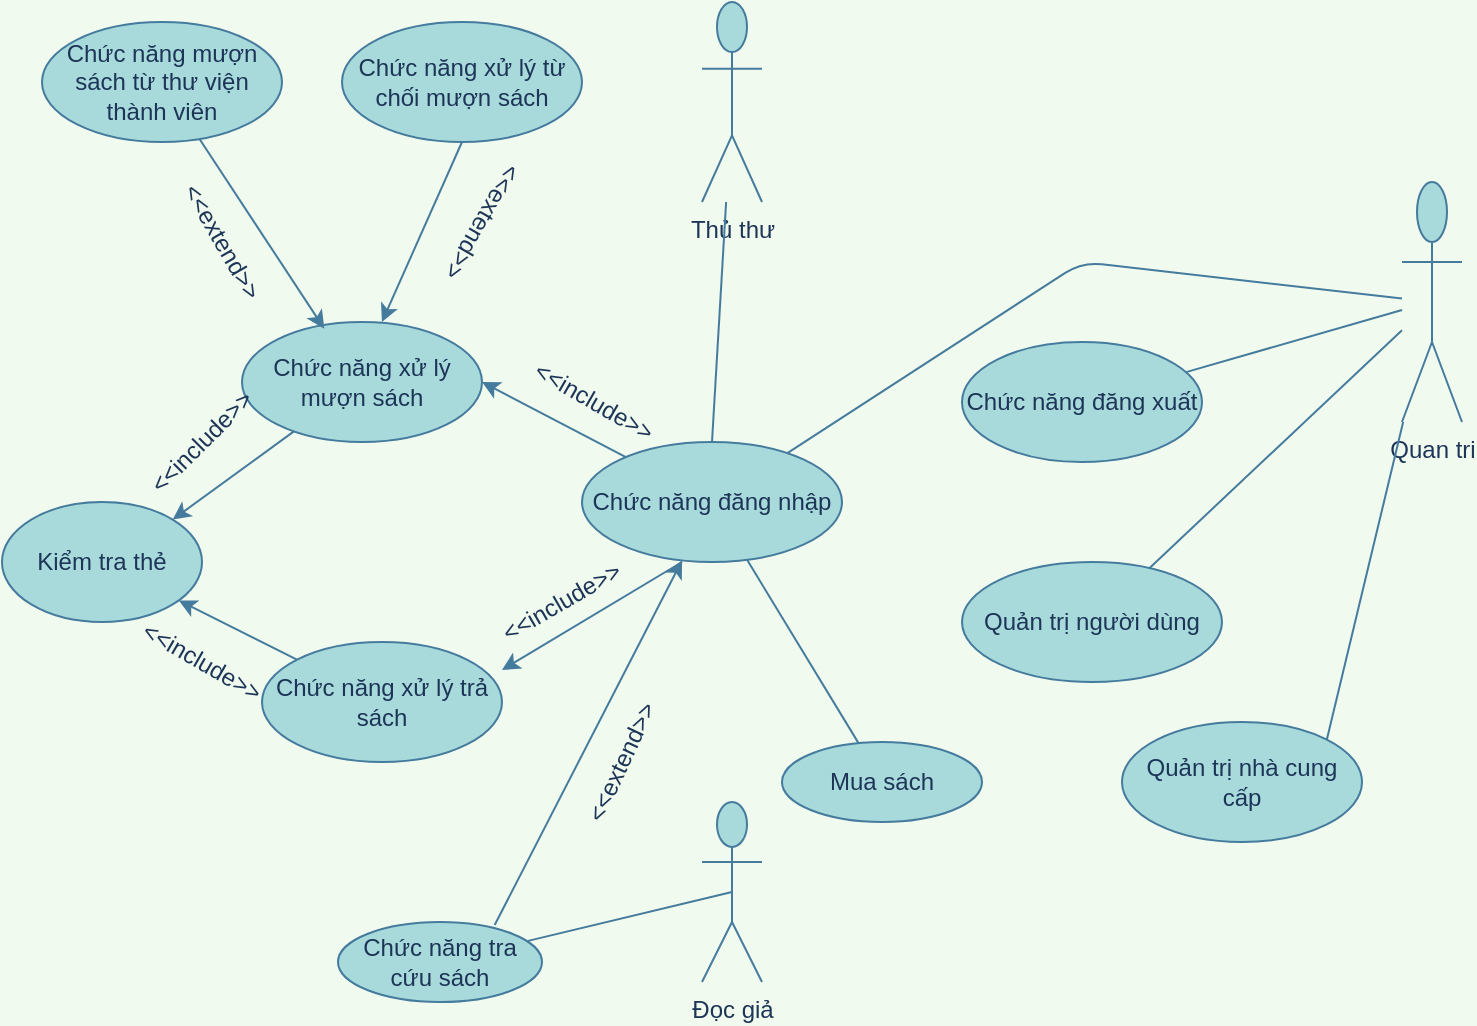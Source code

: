 <mxfile version="13.8.0" type="github">
  <diagram id="hBI08USpeudPB7gW8TlM" name="Page-1">
    <mxGraphModel dx="768" dy="415" grid="1" gridSize="10" guides="1" tooltips="1" connect="1" arrows="1" fold="1" page="1" pageScale="1" pageWidth="850" pageHeight="1100" background="#F1FAEE" math="0" shadow="0">
      <root>
        <mxCell id="0" />
        <mxCell id="1" parent="0" />
        <mxCell id="RGVMPAZ95ZFz3f44sbgC-1" value="Quan tri" style="shape=umlActor;verticalLabelPosition=bottom;verticalAlign=top;html=1;outlineConnect=0;fillColor=#A8DADC;strokeColor=#457B9D;fontColor=#1D3557;" vertex="1" parent="1">
          <mxGeometry x="720" y="160" width="30" height="120" as="geometry" />
        </mxCell>
        <mxCell id="RGVMPAZ95ZFz3f44sbgC-2" value="Chức năng đăng nhập" style="ellipse;whiteSpace=wrap;html=1;fillColor=#A8DADC;strokeColor=#457B9D;fontColor=#1D3557;" vertex="1" parent="1">
          <mxGeometry x="310" y="290" width="130" height="60" as="geometry" />
        </mxCell>
        <mxCell id="RGVMPAZ95ZFz3f44sbgC-3" value="Chức năng đăng xuất" style="ellipse;whiteSpace=wrap;html=1;fillColor=#A8DADC;strokeColor=#457B9D;fontColor=#1D3557;" vertex="1" parent="1">
          <mxGeometry x="500" y="240" width="120" height="60" as="geometry" />
        </mxCell>
        <mxCell id="RGVMPAZ95ZFz3f44sbgC-4" value="Quản trị người dùng" style="ellipse;whiteSpace=wrap;html=1;fillColor=#A8DADC;strokeColor=#457B9D;fontColor=#1D3557;" vertex="1" parent="1">
          <mxGeometry x="500" y="350" width="130" height="60" as="geometry" />
        </mxCell>
        <mxCell id="RGVMPAZ95ZFz3f44sbgC-5" value="Quản trị nhà cung cấp" style="ellipse;whiteSpace=wrap;html=1;fillColor=#A8DADC;strokeColor=#457B9D;fontColor=#1D3557;" vertex="1" parent="1">
          <mxGeometry x="580" y="430" width="120" height="60" as="geometry" />
        </mxCell>
        <mxCell id="RGVMPAZ95ZFz3f44sbgC-7" value="" style="endArrow=none;html=1;labelBackgroundColor=#F1FAEE;strokeColor=#457B9D;fontColor=#1D3557;" edge="1" parent="1" source="RGVMPAZ95ZFz3f44sbgC-2" target="RGVMPAZ95ZFz3f44sbgC-1">
          <mxGeometry width="50" height="50" relative="1" as="geometry">
            <mxPoint x="600" y="150" as="sourcePoint" />
            <mxPoint x="650" y="100" as="targetPoint" />
            <Array as="points">
              <mxPoint x="560" y="200" />
            </Array>
          </mxGeometry>
        </mxCell>
        <mxCell id="RGVMPAZ95ZFz3f44sbgC-9" value="" style="endArrow=none;html=1;labelBackgroundColor=#F1FAEE;strokeColor=#457B9D;fontColor=#1D3557;" edge="1" parent="1" source="RGVMPAZ95ZFz3f44sbgC-3">
          <mxGeometry width="50" height="50" relative="1" as="geometry">
            <mxPoint x="370" y="310" as="sourcePoint" />
            <mxPoint x="720" y="224" as="targetPoint" />
          </mxGeometry>
        </mxCell>
        <mxCell id="RGVMPAZ95ZFz3f44sbgC-10" value="" style="endArrow=none;html=1;labelBackgroundColor=#F1FAEE;strokeColor=#457B9D;fontColor=#1D3557;" edge="1" parent="1" source="RGVMPAZ95ZFz3f44sbgC-4" target="RGVMPAZ95ZFz3f44sbgC-1">
          <mxGeometry width="50" height="50" relative="1" as="geometry">
            <mxPoint x="370" y="310" as="sourcePoint" />
            <mxPoint x="420" y="260" as="targetPoint" />
          </mxGeometry>
        </mxCell>
        <mxCell id="RGVMPAZ95ZFz3f44sbgC-11" value="" style="endArrow=none;html=1;exitX=1;exitY=0;exitDx=0;exitDy=0;labelBackgroundColor=#F1FAEE;strokeColor=#457B9D;fontColor=#1D3557;" edge="1" parent="1" source="RGVMPAZ95ZFz3f44sbgC-5" target="RGVMPAZ95ZFz3f44sbgC-1">
          <mxGeometry width="50" height="50" relative="1" as="geometry">
            <mxPoint x="370" y="310" as="sourcePoint" />
            <mxPoint x="420" y="260" as="targetPoint" />
          </mxGeometry>
        </mxCell>
        <mxCell id="RGVMPAZ95ZFz3f44sbgC-12" value="Thủ thư" style="shape=umlActor;verticalLabelPosition=bottom;verticalAlign=top;html=1;outlineConnect=0;fillColor=#A8DADC;strokeColor=#457B9D;fontColor=#1D3557;" vertex="1" parent="1">
          <mxGeometry x="370" y="70" width="30" height="100" as="geometry" />
        </mxCell>
        <mxCell id="RGVMPAZ95ZFz3f44sbgC-13" value="" style="endArrow=none;html=1;exitX=0.5;exitY=0;exitDx=0;exitDy=0;labelBackgroundColor=#F1FAEE;strokeColor=#457B9D;fontColor=#1D3557;" edge="1" parent="1" source="RGVMPAZ95ZFz3f44sbgC-2" target="RGVMPAZ95ZFz3f44sbgC-12">
          <mxGeometry width="50" height="50" relative="1" as="geometry">
            <mxPoint x="370" y="310" as="sourcePoint" />
            <mxPoint x="400" y="170" as="targetPoint" />
          </mxGeometry>
        </mxCell>
        <mxCell id="RGVMPAZ95ZFz3f44sbgC-14" value="Chức năng xử lý mượn sách" style="ellipse;whiteSpace=wrap;html=1;fillColor=#A8DADC;strokeColor=#457B9D;fontColor=#1D3557;" vertex="1" parent="1">
          <mxGeometry x="140" y="230" width="120" height="60" as="geometry" />
        </mxCell>
        <mxCell id="RGVMPAZ95ZFz3f44sbgC-15" value="Chức năng xử lý trả sách" style="ellipse;whiteSpace=wrap;html=1;fillColor=#A8DADC;strokeColor=#457B9D;fontColor=#1D3557;" vertex="1" parent="1">
          <mxGeometry x="150" y="390" width="120" height="60" as="geometry" />
        </mxCell>
        <mxCell id="RGVMPAZ95ZFz3f44sbgC-16" value="Kiểm tra thẻ" style="ellipse;whiteSpace=wrap;html=1;fillColor=#A8DADC;strokeColor=#457B9D;fontColor=#1D3557;" vertex="1" parent="1">
          <mxGeometry x="20" y="320" width="100" height="60" as="geometry" />
        </mxCell>
        <mxCell id="RGVMPAZ95ZFz3f44sbgC-17" value="" style="endArrow=classic;html=1;entryX=1;entryY=0;entryDx=0;entryDy=0;labelBackgroundColor=#F1FAEE;strokeColor=#457B9D;fontColor=#1D3557;" edge="1" parent="1" source="RGVMPAZ95ZFz3f44sbgC-14" target="RGVMPAZ95ZFz3f44sbgC-16">
          <mxGeometry width="50" height="50" relative="1" as="geometry">
            <mxPoint x="370" y="440" as="sourcePoint" />
            <mxPoint x="420" y="390" as="targetPoint" />
          </mxGeometry>
        </mxCell>
        <mxCell id="RGVMPAZ95ZFz3f44sbgC-18" value="" style="endArrow=classic;html=1;labelBackgroundColor=#F1FAEE;strokeColor=#457B9D;fontColor=#1D3557;" edge="1" parent="1" source="RGVMPAZ95ZFz3f44sbgC-15" target="RGVMPAZ95ZFz3f44sbgC-16">
          <mxGeometry width="50" height="50" relative="1" as="geometry">
            <mxPoint x="370" y="440" as="sourcePoint" />
            <mxPoint x="420" y="390" as="targetPoint" />
          </mxGeometry>
        </mxCell>
        <mxCell id="RGVMPAZ95ZFz3f44sbgC-19" value="&amp;lt;&amp;lt;include&amp;gt;&amp;gt;" style="text;html=1;strokeColor=none;fillColor=none;align=center;verticalAlign=middle;whiteSpace=wrap;rounded=0;rotation=30;fontColor=#1D3557;" vertex="1" parent="1">
          <mxGeometry x="100" y="390" width="40" height="20" as="geometry" />
        </mxCell>
        <mxCell id="RGVMPAZ95ZFz3f44sbgC-20" value="&amp;lt;&amp;lt;include&amp;gt;&amp;gt;" style="text;html=1;strokeColor=none;fillColor=none;align=center;verticalAlign=middle;whiteSpace=wrap;rounded=0;rotation=-45;fontColor=#1D3557;" vertex="1" parent="1">
          <mxGeometry x="100.001" y="280.0" width="40" height="20" as="geometry" />
        </mxCell>
        <mxCell id="RGVMPAZ95ZFz3f44sbgC-21" value="" style="endArrow=classic;html=1;entryX=1;entryY=0.5;entryDx=0;entryDy=0;labelBackgroundColor=#F1FAEE;strokeColor=#457B9D;fontColor=#1D3557;" edge="1" parent="1" source="RGVMPAZ95ZFz3f44sbgC-2" target="RGVMPAZ95ZFz3f44sbgC-14">
          <mxGeometry width="50" height="50" relative="1" as="geometry">
            <mxPoint x="370" y="370" as="sourcePoint" />
            <mxPoint x="420" y="320" as="targetPoint" />
          </mxGeometry>
        </mxCell>
        <mxCell id="RGVMPAZ95ZFz3f44sbgC-22" value="" style="endArrow=classic;html=1;exitX=0.385;exitY=1;exitDx=0;exitDy=0;exitPerimeter=0;labelBackgroundColor=#F1FAEE;strokeColor=#457B9D;fontColor=#1D3557;" edge="1" parent="1" source="RGVMPAZ95ZFz3f44sbgC-2">
          <mxGeometry width="50" height="50" relative="1" as="geometry">
            <mxPoint x="370" y="370" as="sourcePoint" />
            <mxPoint x="270" y="404" as="targetPoint" />
          </mxGeometry>
        </mxCell>
        <mxCell id="RGVMPAZ95ZFz3f44sbgC-23" value="&amp;lt;&amp;lt;include&amp;gt;&amp;gt;" style="text;html=1;strokeColor=none;fillColor=none;align=center;verticalAlign=middle;whiteSpace=wrap;rounded=0;rotation=30;fontColor=#1D3557;" vertex="1" parent="1">
          <mxGeometry x="290" y="260" width="52.32" height="20" as="geometry" />
        </mxCell>
        <mxCell id="RGVMPAZ95ZFz3f44sbgC-25" value="&amp;lt;&amp;lt;include&amp;gt;&amp;gt;" style="text;html=1;strokeColor=none;fillColor=none;align=center;verticalAlign=middle;whiteSpace=wrap;rounded=0;rotation=-30;fontColor=#1D3557;" vertex="1" parent="1">
          <mxGeometry x="280.001" y="360.0" width="40" height="20" as="geometry" />
        </mxCell>
        <mxCell id="RGVMPAZ95ZFz3f44sbgC-28" value="Chức năng mượn sách từ thư viện thành viên" style="ellipse;whiteSpace=wrap;html=1;fillColor=#A8DADC;strokeColor=#457B9D;fontColor=#1D3557;" vertex="1" parent="1">
          <mxGeometry x="40" y="80" width="120" height="60" as="geometry" />
        </mxCell>
        <mxCell id="RGVMPAZ95ZFz3f44sbgC-29" value="Chức năng xử lý từ chối mượn sách" style="ellipse;whiteSpace=wrap;html=1;fillColor=#A8DADC;strokeColor=#457B9D;fontColor=#1D3557;" vertex="1" parent="1">
          <mxGeometry x="190" y="80" width="120" height="60" as="geometry" />
        </mxCell>
        <mxCell id="RGVMPAZ95ZFz3f44sbgC-30" value="" style="endArrow=classic;html=1;entryX=0.343;entryY=0.056;entryDx=0;entryDy=0;entryPerimeter=0;labelBackgroundColor=#F1FAEE;strokeColor=#457B9D;fontColor=#1D3557;" edge="1" parent="1" source="RGVMPAZ95ZFz3f44sbgC-28" target="RGVMPAZ95ZFz3f44sbgC-14">
          <mxGeometry width="50" height="50" relative="1" as="geometry">
            <mxPoint x="370" y="280" as="sourcePoint" />
            <mxPoint x="420" y="230" as="targetPoint" />
          </mxGeometry>
        </mxCell>
        <mxCell id="RGVMPAZ95ZFz3f44sbgC-31" value="" style="endArrow=classic;html=1;entryX=0.583;entryY=0;entryDx=0;entryDy=0;exitX=0.5;exitY=1;exitDx=0;exitDy=0;entryPerimeter=0;labelBackgroundColor=#F1FAEE;strokeColor=#457B9D;fontColor=#1D3557;" edge="1" parent="1" source="RGVMPAZ95ZFz3f44sbgC-29" target="RGVMPAZ95ZFz3f44sbgC-14">
          <mxGeometry width="50" height="50" relative="1" as="geometry">
            <mxPoint x="370" y="280" as="sourcePoint" />
            <mxPoint x="420" y="230" as="targetPoint" />
          </mxGeometry>
        </mxCell>
        <mxCell id="RGVMPAZ95ZFz3f44sbgC-32" value="&amp;lt;&amp;lt;extend&amp;gt;&amp;gt;" style="text;html=1;strokeColor=none;fillColor=none;align=center;verticalAlign=middle;whiteSpace=wrap;rounded=0;rotation=60;fontColor=#1D3557;" vertex="1" parent="1">
          <mxGeometry x="110" y="180" width="40" height="20" as="geometry" />
        </mxCell>
        <mxCell id="RGVMPAZ95ZFz3f44sbgC-33" value="&amp;lt;&amp;lt;extend&amp;gt;&amp;gt;" style="text;html=1;strokeColor=none;fillColor=none;align=center;verticalAlign=middle;whiteSpace=wrap;rounded=0;rotation=120;fontColor=#1D3557;" vertex="1" parent="1">
          <mxGeometry x="240.0" y="170.001" width="40" height="20" as="geometry" />
        </mxCell>
        <mxCell id="RGVMPAZ95ZFz3f44sbgC-35" value="Mua sách" style="ellipse;whiteSpace=wrap;html=1;fillColor=#A8DADC;strokeColor=#457B9D;fontColor=#1D3557;" vertex="1" parent="1">
          <mxGeometry x="410" y="440" width="100" height="40" as="geometry" />
        </mxCell>
        <mxCell id="RGVMPAZ95ZFz3f44sbgC-37" value="" style="endArrow=none;html=1;labelBackgroundColor=#F1FAEE;strokeColor=#457B9D;fontColor=#1D3557;" edge="1" parent="1" source="RGVMPAZ95ZFz3f44sbgC-35" target="RGVMPAZ95ZFz3f44sbgC-2">
          <mxGeometry width="50" height="50" relative="1" as="geometry">
            <mxPoint x="370" y="420" as="sourcePoint" />
            <mxPoint x="420" y="370" as="targetPoint" />
          </mxGeometry>
        </mxCell>
        <mxCell id="RGVMPAZ95ZFz3f44sbgC-38" value="Đọc giả" style="shape=umlActor;verticalLabelPosition=bottom;verticalAlign=top;html=1;outlineConnect=0;fillColor=#A8DADC;strokeColor=#457B9D;fontColor=#1D3557;" vertex="1" parent="1">
          <mxGeometry x="370" y="470" width="30" height="90" as="geometry" />
        </mxCell>
        <mxCell id="RGVMPAZ95ZFz3f44sbgC-40" value="Chức năng tra cứu sách" style="ellipse;whiteSpace=wrap;html=1;fillColor=#A8DADC;strokeColor=#457B9D;fontColor=#1D3557;" vertex="1" parent="1">
          <mxGeometry x="188" y="530" width="102" height="40" as="geometry" />
        </mxCell>
        <mxCell id="RGVMPAZ95ZFz3f44sbgC-43" value="" style="endArrow=none;html=1;entryX=0.5;entryY=0.5;entryDx=0;entryDy=0;entryPerimeter=0;labelBackgroundColor=#F1FAEE;strokeColor=#457B9D;fontColor=#1D3557;" edge="1" parent="1" source="RGVMPAZ95ZFz3f44sbgC-40" target="RGVMPAZ95ZFz3f44sbgC-38">
          <mxGeometry width="50" height="50" relative="1" as="geometry">
            <mxPoint x="260" y="530" as="sourcePoint" />
            <mxPoint x="310" y="480" as="targetPoint" />
          </mxGeometry>
        </mxCell>
        <mxCell id="RGVMPAZ95ZFz3f44sbgC-48" value="&amp;lt;&amp;lt;extend&amp;gt;&amp;gt;" style="text;html=1;strokeColor=none;fillColor=none;align=center;verticalAlign=middle;whiteSpace=wrap;rounded=0;rotation=-65;fontColor=#1D3557;" vertex="1" parent="1">
          <mxGeometry x="310.0" y="440.001" width="40" height="20" as="geometry" />
        </mxCell>
        <mxCell id="RGVMPAZ95ZFz3f44sbgC-49" value="" style="endArrow=classic;html=1;exitX=0.768;exitY=0.038;exitDx=0;exitDy=0;exitPerimeter=0;labelBackgroundColor=#F1FAEE;strokeColor=#457B9D;fontColor=#1D3557;" edge="1" parent="1" source="RGVMPAZ95ZFz3f44sbgC-40" target="RGVMPAZ95ZFz3f44sbgC-2">
          <mxGeometry width="50" height="50" relative="1" as="geometry">
            <mxPoint x="370" y="410" as="sourcePoint" />
            <mxPoint x="420" y="360" as="targetPoint" />
          </mxGeometry>
        </mxCell>
      </root>
    </mxGraphModel>
  </diagram>
</mxfile>
